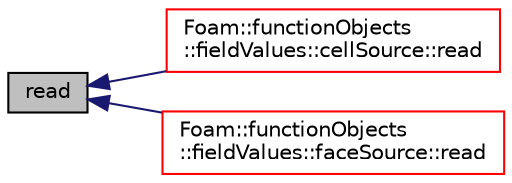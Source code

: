 digraph "read"
{
  bgcolor="transparent";
  edge [fontname="Helvetica",fontsize="10",labelfontname="Helvetica",labelfontsize="10"];
  node [fontname="Helvetica",fontsize="10",shape=record];
  rankdir="LR";
  Node1 [label="read",height=0.2,width=0.4,color="black", fillcolor="grey75", style="filled", fontcolor="black"];
  Node1 -> Node2 [dir="back",color="midnightblue",fontsize="10",style="solid",fontname="Helvetica"];
  Node2 [label="Foam::functionObjects\l::fieldValues::cellSource::read",height=0.2,width=0.4,color="red",URL="$a00233.html#afac0600fef97b05534a595ce00b272ed",tooltip="Read from dictionary. "];
  Node1 -> Node3 [dir="back",color="midnightblue",fontsize="10",style="solid",fontname="Helvetica"];
  Node3 [label="Foam::functionObjects\l::fieldValues::faceSource::read",height=0.2,width=0.4,color="red",URL="$a00747.html#afac0600fef97b05534a595ce00b272ed",tooltip="Read from dictionary. "];
}
